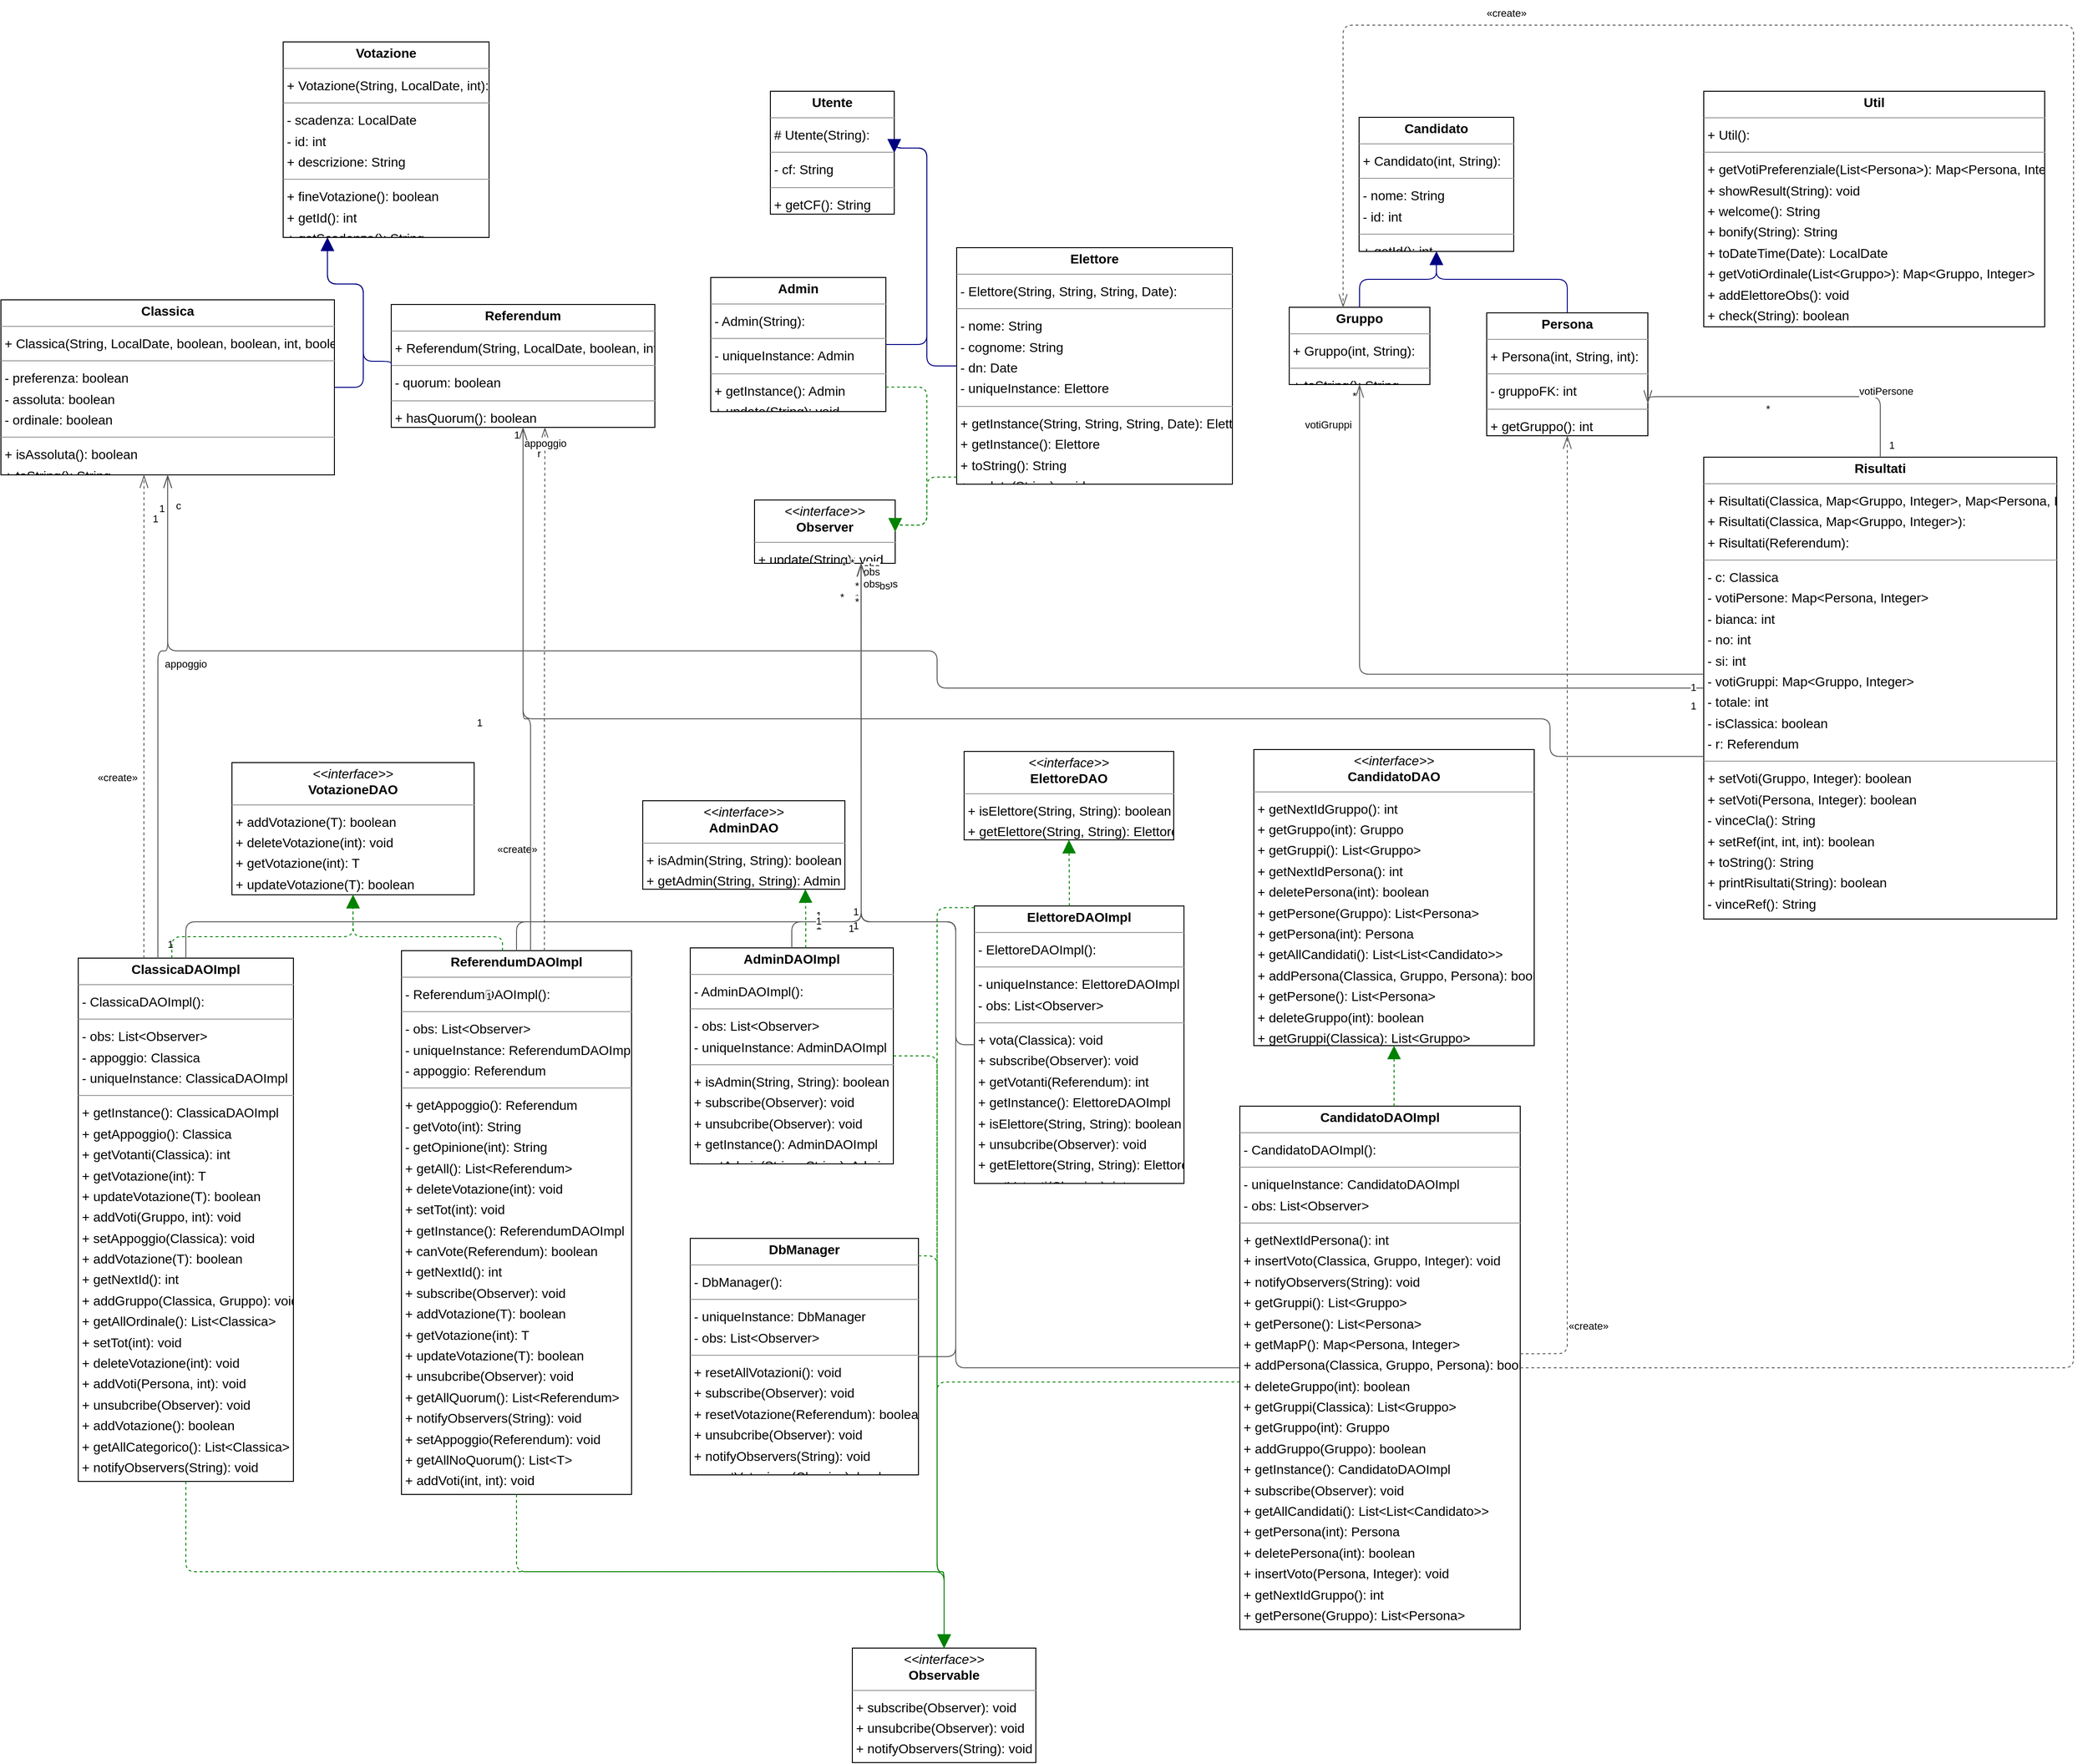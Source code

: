 <mxGraphModel dx="0" dy="0" grid="1" gridSize="10" guides="1" tooltips="1" connect="1" arrows="1" fold="1" page="0" pageScale="1" background="none" math="0" shadow="0">
  <root>
    <mxCell id="0" />
    <mxCell id="1" parent="0" />
    <mxCell id="node10" parent="1" vertex="1" value="&lt;p style=&quot;margin:0px;margin-top:4px;text-align:center;&quot;&gt;&lt;b&gt;Admin&lt;/b&gt;&lt;/p&gt;&lt;hr size=&quot;1&quot;/&gt;&lt;p style=&quot;margin:0 0 0 4px;line-height:1.6;&quot;&gt;- Admin(String): &lt;/p&gt;&lt;hr size=&quot;1&quot;/&gt;&lt;p style=&quot;margin:0 0 0 4px;line-height:1.6;&quot;&gt;- uniqueInstance: Admin&lt;/p&gt;&lt;hr size=&quot;1&quot;/&gt;&lt;p style=&quot;margin:0 0 0 4px;line-height:1.6;&quot;&gt;+ getInstance(): Admin&lt;br/&gt;+ update(String): void&lt;br/&gt;+ getInstance(String): Admin&lt;/p&gt;" style="verticalAlign=top;align=left;overflow=fill;fontSize=14;fontFamily=Helvetica;html=1;rounded=0;shadow=0;comic=0;labelBackgroundColor=none;strokeWidth=1;">
      <mxGeometry x="-410" y="441" width="188" height="144" as="geometry" />
    </mxCell>
    <mxCell id="node13" parent="1" vertex="1" value="&lt;p style=&quot;margin:0px;margin-top:4px;text-align:center;&quot;&gt;&lt;i&gt;&amp;lt;&amp;lt;interface&amp;gt;&amp;gt;&lt;/i&gt;&lt;br/&gt;&lt;b&gt;AdminDAO&lt;/b&gt;&lt;/p&gt;&lt;hr size=&quot;1&quot;/&gt;&lt;p style=&quot;margin:0 0 0 4px;line-height:1.6;&quot;&gt;+ isAdmin(String, String): boolean&lt;br/&gt;+ getAdmin(String, String): Admin&lt;/p&gt;" style="verticalAlign=top;align=left;overflow=fill;fontSize=14;fontFamily=Helvetica;html=1;rounded=0;shadow=0;comic=0;labelBackgroundColor=none;strokeWidth=1;">
      <mxGeometry x="-483" y="1003" width="217" height="95" as="geometry" />
    </mxCell>
    <mxCell id="node9" parent="1" vertex="1" value="&lt;p style=&quot;margin:0px;margin-top:4px;text-align:center;&quot;&gt;&lt;b&gt;AdminDAOImpl&lt;/b&gt;&lt;/p&gt;&lt;hr size=&quot;1&quot;/&gt;&lt;p style=&quot;margin:0 0 0 4px;line-height:1.6;&quot;&gt;- AdminDAOImpl(): &lt;/p&gt;&lt;hr size=&quot;1&quot;/&gt;&lt;p style=&quot;margin:0 0 0 4px;line-height:1.6;&quot;&gt;- obs: List&amp;lt;Observer&amp;gt;&lt;br/&gt;- uniqueInstance: AdminDAOImpl&lt;/p&gt;&lt;hr size=&quot;1&quot;/&gt;&lt;p style=&quot;margin:0 0 0 4px;line-height:1.6;&quot;&gt;+ isAdmin(String, String): boolean&lt;br/&gt;+ subscribe(Observer): void&lt;br/&gt;+ unsubcribe(Observer): void&lt;br/&gt;+ getInstance(): AdminDAOImpl&lt;br/&gt;+ getAdmin(String, String): Admin&lt;br/&gt;+ notifyObservers(String): void&lt;/p&gt;" style="verticalAlign=top;align=left;overflow=fill;fontSize=14;fontFamily=Helvetica;html=1;rounded=0;shadow=0;comic=0;labelBackgroundColor=none;strokeWidth=1;">
      <mxGeometry x="-432" y="1161" width="218" height="232" as="geometry" />
    </mxCell>
    <mxCell id="node11" parent="1" vertex="1" value="&lt;p style=&quot;margin:0px;margin-top:4px;text-align:center;&quot;&gt;&lt;b&gt;Candidato&lt;/b&gt;&lt;/p&gt;&lt;hr size=&quot;1&quot;/&gt;&lt;p style=&quot;margin:0 0 0 4px;line-height:1.6;&quot;&gt;+ Candidato(int, String): &lt;/p&gt;&lt;hr size=&quot;1&quot;/&gt;&lt;p style=&quot;margin:0 0 0 4px;line-height:1.6;&quot;&gt;- nome: String&lt;br/&gt;- id: int&lt;/p&gt;&lt;hr size=&quot;1&quot;/&gt;&lt;p style=&quot;margin:0 0 0 4px;line-height:1.6;&quot;&gt;+ getId(): int&lt;br/&gt;+ getNome(): String&lt;/p&gt;" style="verticalAlign=top;align=left;overflow=fill;fontSize=14;fontFamily=Helvetica;html=1;rounded=0;shadow=0;comic=0;labelBackgroundColor=none;strokeWidth=1;">
      <mxGeometry x="286" y="269" width="166" height="144" as="geometry" />
    </mxCell>
    <mxCell id="node12" parent="1" vertex="1" value="&lt;p style=&quot;margin:0px;margin-top:4px;text-align:center;&quot;&gt;&lt;i&gt;&amp;lt;&amp;lt;interface&amp;gt;&amp;gt;&lt;/i&gt;&lt;br/&gt;&lt;b&gt;CandidatoDAO&lt;/b&gt;&lt;/p&gt;&lt;hr size=&quot;1&quot;/&gt;&lt;p style=&quot;margin:0 0 0 4px;line-height:1.6;&quot;&gt;+ getNextIdGruppo(): int&lt;br/&gt;+ getGruppo(int): Gruppo&lt;br/&gt;+ getGruppi(): List&amp;lt;Gruppo&amp;gt;&lt;br/&gt;+ getNextIdPersona(): int&lt;br/&gt;+ deletePersona(int): boolean&lt;br/&gt;+ getPersone(Gruppo): List&amp;lt;Persona&amp;gt;&lt;br/&gt;+ getPersona(int): Persona&lt;br/&gt;+ getAllCandidati(): List&amp;lt;List&amp;lt;Candidato&amp;gt;&amp;gt;&lt;br/&gt;+ addPersona(Classica, Gruppo, Persona): boolean&lt;br/&gt;+ getPersone(): List&amp;lt;Persona&amp;gt;&lt;br/&gt;+ deleteGruppo(int): boolean&lt;br/&gt;+ getGruppi(Classica): List&amp;lt;Gruppo&amp;gt;&lt;br/&gt;+ addGruppo(Gruppo): boolean&lt;/p&gt;" style="verticalAlign=top;align=left;overflow=fill;fontSize=14;fontFamily=Helvetica;html=1;rounded=0;shadow=0;comic=0;labelBackgroundColor=none;strokeWidth=1;">
      <mxGeometry x="173" y="948" width="301" height="318" as="geometry" />
    </mxCell>
    <mxCell id="node20" parent="1" vertex="1" value="&lt;p style=&quot;margin:0px;margin-top:4px;text-align:center;&quot;&gt;&lt;b&gt;CandidatoDAOImpl&lt;/b&gt;&lt;/p&gt;&lt;hr size=&quot;1&quot;/&gt;&lt;p style=&quot;margin:0 0 0 4px;line-height:1.6;&quot;&gt;- CandidatoDAOImpl(): &lt;/p&gt;&lt;hr size=&quot;1&quot;/&gt;&lt;p style=&quot;margin:0 0 0 4px;line-height:1.6;&quot;&gt;- uniqueInstance: CandidatoDAOImpl&lt;br/&gt;- obs: List&amp;lt;Observer&amp;gt;&lt;/p&gt;&lt;hr size=&quot;1&quot;/&gt;&lt;p style=&quot;margin:0 0 0 4px;line-height:1.6;&quot;&gt;+ getNextIdPersona(): int&lt;br/&gt;+ insertVoto(Classica, Gruppo, Integer): void&lt;br/&gt;+ notifyObservers(String): void&lt;br/&gt;+ getGruppi(): List&amp;lt;Gruppo&amp;gt;&lt;br/&gt;+ getPersone(): List&amp;lt;Persona&amp;gt;&lt;br/&gt;+ getMapP(): Map&amp;lt;Persona, Integer&amp;gt;&lt;br/&gt;+ addPersona(Classica, Gruppo, Persona): boolean&lt;br/&gt;+ deleteGruppo(int): boolean&lt;br/&gt;+ getGruppi(Classica): List&amp;lt;Gruppo&amp;gt;&lt;br/&gt;+ getGruppo(int): Gruppo&lt;br/&gt;+ addGruppo(Gruppo): boolean&lt;br/&gt;+ getInstance(): CandidatoDAOImpl&lt;br/&gt;+ subscribe(Observer): void&lt;br/&gt;+ getAllCandidati(): List&amp;lt;List&amp;lt;Candidato&amp;gt;&amp;gt;&lt;br/&gt;+ getPersona(int): Persona&lt;br/&gt;+ deletePersona(int): boolean&lt;br/&gt;+ insertVoto(Persona, Integer): void&lt;br/&gt;+ getNextIdGruppo(): int&lt;br/&gt;+ getPersone(Gruppo): List&amp;lt;Persona&amp;gt;&lt;br/&gt;+ getMapG(): Map&amp;lt;Gruppo, Integer&amp;gt;&lt;br/&gt;+ unsubcribe(Observer): void&lt;/p&gt;" style="verticalAlign=top;align=left;overflow=fill;fontSize=14;fontFamily=Helvetica;html=1;rounded=0;shadow=0;comic=0;labelBackgroundColor=none;strokeWidth=1;">
      <mxGeometry x="158" y="1331" width="301" height="562" as="geometry" />
    </mxCell>
    <mxCell id="node18" parent="1" vertex="1" value="&lt;p style=&quot;margin:0px;margin-top:4px;text-align:center;&quot;&gt;&lt;b&gt;Classica&lt;/b&gt;&lt;/p&gt;&lt;hr size=&quot;1&quot;/&gt;&lt;p style=&quot;margin:0 0 0 4px;line-height:1.6;&quot;&gt;+ Classica(String, LocalDate, boolean, boolean, int, boolean): &lt;/p&gt;&lt;hr size=&quot;1&quot;/&gt;&lt;p style=&quot;margin:0 0 0 4px;line-height:1.6;&quot;&gt;- preferenza: boolean&lt;br/&gt;- assoluta: boolean&lt;br/&gt;- ordinale: boolean&lt;/p&gt;&lt;hr size=&quot;1&quot;/&gt;&lt;p style=&quot;margin:0 0 0 4px;line-height:1.6;&quot;&gt;+ isAssoluta(): boolean&lt;br/&gt;+ toString(): String&lt;br/&gt;+ whichType(): int&lt;/p&gt;" style="verticalAlign=top;align=left;overflow=fill;fontSize=14;fontFamily=Helvetica;html=1;rounded=0;shadow=0;comic=0;labelBackgroundColor=none;strokeWidth=1;">
      <mxGeometry x="-1172" y="465" width="358" height="188" as="geometry" />
    </mxCell>
    <mxCell id="node2" parent="1" vertex="1" value="&lt;p style=&quot;margin:0px;margin-top:4px;text-align:center;&quot;&gt;&lt;b&gt;ClassicaDAOImpl&lt;/b&gt;&lt;/p&gt;&lt;hr size=&quot;1&quot;/&gt;&lt;p style=&quot;margin:0 0 0 4px;line-height:1.6;&quot;&gt;- ClassicaDAOImpl(): &lt;/p&gt;&lt;hr size=&quot;1&quot;/&gt;&lt;p style=&quot;margin:0 0 0 4px;line-height:1.6;&quot;&gt;- obs: List&amp;lt;Observer&amp;gt;&lt;br/&gt;- appoggio: Classica&lt;br/&gt;- uniqueInstance: ClassicaDAOImpl&lt;/p&gt;&lt;hr size=&quot;1&quot;/&gt;&lt;p style=&quot;margin:0 0 0 4px;line-height:1.6;&quot;&gt;+ getInstance(): ClassicaDAOImpl&lt;br/&gt;+ getAppoggio(): Classica&lt;br/&gt;+ getVotanti(Classica): int&lt;br/&gt;+ getVotazione(int): T&lt;br/&gt;+ updateVotazione(T): boolean&lt;br/&gt;+ addVoti(Gruppo, int): void&lt;br/&gt;+ setAppoggio(Classica): void&lt;br/&gt;+ addVotazione(T): boolean&lt;br/&gt;+ getNextId(): int&lt;br/&gt;+ addGruppo(Classica, Gruppo): void&lt;br/&gt;+ getAllOrdinale(): List&amp;lt;Classica&amp;gt;&lt;br/&gt;+ setTot(int): void&lt;br/&gt;+ deleteVotazione(int): void&lt;br/&gt;+ addVoti(Persona, int): void&lt;br/&gt;+ unsubcribe(Observer): void&lt;br/&gt;+ addVotazione(): boolean&lt;br/&gt;+ getAllCategorico(): List&amp;lt;Classica&amp;gt;&lt;br/&gt;+ notifyObservers(String): void&lt;br/&gt;+ canVote(Classica): boolean&lt;br/&gt;+ subscribe(Observer): void&lt;/p&gt;" style="verticalAlign=top;align=left;overflow=fill;fontSize=14;fontFamily=Helvetica;html=1;rounded=0;shadow=0;comic=0;labelBackgroundColor=none;strokeWidth=1;">
      <mxGeometry x="-1089" y="1172" width="231" height="562" as="geometry" />
    </mxCell>
    <mxCell id="node21" parent="1" vertex="1" value="&lt;p style=&quot;margin:0px;margin-top:4px;text-align:center;&quot;&gt;&lt;b&gt;DbManager&lt;/b&gt;&lt;/p&gt;&lt;hr size=&quot;1&quot;/&gt;&lt;p style=&quot;margin:0 0 0 4px;line-height:1.6;&quot;&gt;- DbManager(): &lt;/p&gt;&lt;hr size=&quot;1&quot;/&gt;&lt;p style=&quot;margin:0 0 0 4px;line-height:1.6;&quot;&gt;- uniqueInstance: DbManager&lt;br/&gt;- obs: List&amp;lt;Observer&amp;gt;&lt;/p&gt;&lt;hr size=&quot;1&quot;/&gt;&lt;p style=&quot;margin:0 0 0 4px;line-height:1.6;&quot;&gt;+ resetAllVotazioni(): void&lt;br/&gt;+ subscribe(Observer): void&lt;br/&gt;+ resetVotazione(Referendum): boolean&lt;br/&gt;+ unsubcribe(Observer): void&lt;br/&gt;+ notifyObservers(String): void&lt;br/&gt;+ resetVotazione(Classica): boolean&lt;br/&gt;+ getInstance(): DbManager&lt;/p&gt;" style="verticalAlign=top;align=left;overflow=fill;fontSize=14;fontFamily=Helvetica;html=1;rounded=0;shadow=0;comic=0;labelBackgroundColor=none;strokeWidth=1;">
      <mxGeometry x="-432" y="1473" width="245" height="254" as="geometry" />
    </mxCell>
    <mxCell id="node14" parent="1" vertex="1" value="&lt;p style=&quot;margin:0px;margin-top:4px;text-align:center;&quot;&gt;&lt;b&gt;Elettore&lt;/b&gt;&lt;/p&gt;&lt;hr size=&quot;1&quot;/&gt;&lt;p style=&quot;margin:0 0 0 4px;line-height:1.6;&quot;&gt;- Elettore(String, String, String, Date): &lt;/p&gt;&lt;hr size=&quot;1&quot;/&gt;&lt;p style=&quot;margin:0 0 0 4px;line-height:1.6;&quot;&gt;- nome: String&lt;br/&gt;- cognome: String&lt;br/&gt;- dn: Date&lt;br/&gt;- uniqueInstance: Elettore&lt;/p&gt;&lt;hr size=&quot;1&quot;/&gt;&lt;p style=&quot;margin:0 0 0 4px;line-height:1.6;&quot;&gt;+ getInstance(String, String, String, Date): Elettore&lt;br/&gt;+ getInstance(): Elettore&lt;br/&gt;+ toString(): String&lt;br/&gt;+ update(String): void&lt;br/&gt;+ puoVotare(): boolean&lt;/p&gt;" style="verticalAlign=top;align=left;overflow=fill;fontSize=14;fontFamily=Helvetica;html=1;rounded=0;shadow=0;comic=0;labelBackgroundColor=none;strokeWidth=1;">
      <mxGeometry x="-146" y="409" width="296" height="254" as="geometry" />
    </mxCell>
    <mxCell id="node0" parent="1" vertex="1" value="&lt;p style=&quot;margin:0px;margin-top:4px;text-align:center;&quot;&gt;&lt;i&gt;&amp;lt;&amp;lt;interface&amp;gt;&amp;gt;&lt;/i&gt;&lt;br/&gt;&lt;b&gt;ElettoreDAO&lt;/b&gt;&lt;/p&gt;&lt;hr size=&quot;1&quot;/&gt;&lt;p style=&quot;margin:0 0 0 4px;line-height:1.6;&quot;&gt;+ isElettore(String, String): boolean&lt;br/&gt;+ getElettore(String, String): Elettore&lt;/p&gt;" style="verticalAlign=top;align=left;overflow=fill;fontSize=14;fontFamily=Helvetica;html=1;rounded=0;shadow=0;comic=0;labelBackgroundColor=none;strokeWidth=1;">
      <mxGeometry x="-138" y="950" width="225" height="95" as="geometry" />
    </mxCell>
    <mxCell id="node7" parent="1" vertex="1" value="&lt;p style=&quot;margin:0px;margin-top:4px;text-align:center;&quot;&gt;&lt;b&gt;ElettoreDAOImpl&lt;/b&gt;&lt;/p&gt;&lt;hr size=&quot;1&quot;/&gt;&lt;p style=&quot;margin:0 0 0 4px;line-height:1.6;&quot;&gt;- ElettoreDAOImpl(): &lt;/p&gt;&lt;hr size=&quot;1&quot;/&gt;&lt;p style=&quot;margin:0 0 0 4px;line-height:1.6;&quot;&gt;- uniqueInstance: ElettoreDAOImpl&lt;br/&gt;- obs: List&amp;lt;Observer&amp;gt;&lt;/p&gt;&lt;hr size=&quot;1&quot;/&gt;&lt;p style=&quot;margin:0 0 0 4px;line-height:1.6;&quot;&gt;+ vota(Classica): void&lt;br/&gt;+ subscribe(Observer): void&lt;br/&gt;+ getVotanti(Referendum): int&lt;br/&gt;+ getInstance(): ElettoreDAOImpl&lt;br/&gt;+ isElettore(String, String): boolean&lt;br/&gt;+ unsubcribe(Observer): void&lt;br/&gt;+ getElettore(String, String): Elettore&lt;br/&gt;+ getVotanti(Classica): int&lt;br/&gt;+ notifyObservers(String): void&lt;/p&gt;" style="verticalAlign=top;align=left;overflow=fill;fontSize=14;fontFamily=Helvetica;html=1;rounded=0;shadow=0;comic=0;labelBackgroundColor=none;strokeWidth=1;">
      <mxGeometry x="-127" y="1116" width="225" height="298" as="geometry" />
    </mxCell>
    <mxCell id="node4" parent="1" vertex="1" value="&lt;p style=&quot;margin:0px;margin-top:4px;text-align:center;&quot;&gt;&lt;b&gt;Gruppo&lt;/b&gt;&lt;/p&gt;&lt;hr size=&quot;1&quot;/&gt;&lt;p style=&quot;margin:0 0 0 4px;line-height:1.6;&quot;&gt;+ Gruppo(int, String): &lt;/p&gt;&lt;hr size=&quot;1&quot;/&gt;&lt;p style=&quot;margin:0 0 0 4px;line-height:1.6;&quot;&gt;+ toString(): String&lt;/p&gt;" style="verticalAlign=top;align=left;overflow=fill;fontSize=14;fontFamily=Helvetica;html=1;rounded=0;shadow=0;comic=0;labelBackgroundColor=none;strokeWidth=1;">
      <mxGeometry x="211" y="473" width="151" height="83" as="geometry" />
    </mxCell>
    <mxCell id="node17" parent="1" vertex="1" value="&lt;p style=&quot;margin:0px;margin-top:4px;text-align:center;&quot;&gt;&lt;i&gt;&amp;lt;&amp;lt;interface&amp;gt;&amp;gt;&lt;/i&gt;&lt;br/&gt;&lt;b&gt;Observable&lt;/b&gt;&lt;/p&gt;&lt;hr size=&quot;1&quot;/&gt;&lt;p style=&quot;margin:0 0 0 4px;line-height:1.6;&quot;&gt;+ subscribe(Observer): void&lt;br/&gt;+ unsubcribe(Observer): void&lt;br/&gt;+ notifyObservers(String): void&lt;/p&gt;" style="verticalAlign=top;align=left;overflow=fill;fontSize=14;fontFamily=Helvetica;html=1;rounded=0;shadow=0;comic=0;labelBackgroundColor=none;strokeWidth=1;">
      <mxGeometry x="-258" y="1913" width="197" height="123" as="geometry" />
    </mxCell>
    <mxCell id="node5" parent="1" vertex="1" value="&lt;p style=&quot;margin:0px;margin-top:4px;text-align:center;&quot;&gt;&lt;i&gt;&amp;lt;&amp;lt;interface&amp;gt;&amp;gt;&lt;/i&gt;&lt;br/&gt;&lt;b&gt;Observer&lt;/b&gt;&lt;/p&gt;&lt;hr size=&quot;1&quot;/&gt;&lt;p style=&quot;margin:0 0 0 4px;line-height:1.6;&quot;&gt;+ update(String): void&lt;/p&gt;" style="verticalAlign=top;align=left;overflow=fill;fontSize=14;fontFamily=Helvetica;html=1;rounded=0;shadow=0;comic=0;labelBackgroundColor=none;strokeWidth=1;">
      <mxGeometry x="-363" y="680" width="151" height="68" as="geometry" />
    </mxCell>
    <mxCell id="node15" parent="1" vertex="1" value="&lt;p style=&quot;margin:0px;margin-top:4px;text-align:center;&quot;&gt;&lt;b&gt;Persona&lt;/b&gt;&lt;/p&gt;&lt;hr size=&quot;1&quot;/&gt;&lt;p style=&quot;margin:0 0 0 4px;line-height:1.6;&quot;&gt;+ Persona(int, String, int): &lt;/p&gt;&lt;hr size=&quot;1&quot;/&gt;&lt;p style=&quot;margin:0 0 0 4px;line-height:1.6;&quot;&gt;- gruppoFK: int&lt;/p&gt;&lt;hr size=&quot;1&quot;/&gt;&lt;p style=&quot;margin:0 0 0 4px;line-height:1.6;&quot;&gt;+ getGruppo(): int&lt;br/&gt;+ toString(): String&lt;/p&gt;" style="verticalAlign=top;align=left;overflow=fill;fontSize=14;fontFamily=Helvetica;html=1;rounded=0;shadow=0;comic=0;labelBackgroundColor=none;strokeWidth=1;">
      <mxGeometry x="423" y="479" width="173" height="132" as="geometry" />
    </mxCell>
    <mxCell id="node19" parent="1" vertex="1" value="&lt;p style=&quot;margin:0px;margin-top:4px;text-align:center;&quot;&gt;&lt;b&gt;Referendum&lt;/b&gt;&lt;/p&gt;&lt;hr size=&quot;1&quot;/&gt;&lt;p style=&quot;margin:0 0 0 4px;line-height:1.6;&quot;&gt;+ Referendum(String, LocalDate, boolean, int): &lt;/p&gt;&lt;hr size=&quot;1&quot;/&gt;&lt;p style=&quot;margin:0 0 0 4px;line-height:1.6;&quot;&gt;- quorum: boolean&lt;/p&gt;&lt;hr size=&quot;1&quot;/&gt;&lt;p style=&quot;margin:0 0 0 4px;line-height:1.6;&quot;&gt;+ hasQuorum(): boolean&lt;br/&gt;+ toString(): String&lt;/p&gt;" style="verticalAlign=top;align=left;overflow=fill;fontSize=14;fontFamily=Helvetica;html=1;rounded=0;shadow=0;comic=0;labelBackgroundColor=none;strokeWidth=1;">
      <mxGeometry x="-753" y="470" width="283" height="132" as="geometry" />
    </mxCell>
    <mxCell id="node8" parent="1" vertex="1" value="&lt;p style=&quot;margin:0px;margin-top:4px;text-align:center;&quot;&gt;&lt;b&gt;ReferendumDAOImpl&lt;/b&gt;&lt;/p&gt;&lt;hr size=&quot;1&quot;/&gt;&lt;p style=&quot;margin:0 0 0 4px;line-height:1.6;&quot;&gt;- ReferendumDAOImpl(): &lt;/p&gt;&lt;hr size=&quot;1&quot;/&gt;&lt;p style=&quot;margin:0 0 0 4px;line-height:1.6;&quot;&gt;- obs: List&amp;lt;Observer&amp;gt;&lt;br/&gt;- uniqueInstance: ReferendumDAOImpl&lt;br/&gt;- appoggio: Referendum&lt;/p&gt;&lt;hr size=&quot;1&quot;/&gt;&lt;p style=&quot;margin:0 0 0 4px;line-height:1.6;&quot;&gt;+ getAppoggio(): Referendum&lt;br/&gt;- getVoto(int): String&lt;br/&gt;- getOpinione(int): String&lt;br/&gt;+ getAll(): List&amp;lt;Referendum&amp;gt;&lt;br/&gt;+ deleteVotazione(int): void&lt;br/&gt;+ setTot(int): void&lt;br/&gt;+ getInstance(): ReferendumDAOImpl&lt;br/&gt;+ canVote(Referendum): boolean&lt;br/&gt;+ getNextId(): int&lt;br/&gt;+ subscribe(Observer): void&lt;br/&gt;+ addVotazione(T): boolean&lt;br/&gt;+ getVotazione(int): T&lt;br/&gt;+ updateVotazione(T): boolean&lt;br/&gt;+ unsubcribe(Observer): void&lt;br/&gt;+ getAllQuorum(): List&amp;lt;Referendum&amp;gt;&lt;br/&gt;+ notifyObservers(String): void&lt;br/&gt;+ setAppoggio(Referendum): void&lt;br/&gt;+ getAllNoQuorum(): List&amp;lt;T&amp;gt;&lt;br/&gt;+ addVoti(int, int): void&lt;br/&gt;+ vota(int): void&lt;br/&gt;+ getVotanti(Referendum): int&lt;/p&gt;" style="verticalAlign=top;align=left;overflow=fill;fontSize=14;fontFamily=Helvetica;html=1;rounded=0;shadow=0;comic=0;labelBackgroundColor=none;strokeWidth=1;">
      <mxGeometry x="-742" y="1164" width="247" height="584" as="geometry" />
    </mxCell>
    <mxCell id="node22" parent="1" vertex="1" value="&lt;p style=&quot;margin:0px;margin-top:4px;text-align:center;&quot;&gt;&lt;b&gt;Risultati&lt;/b&gt;&lt;/p&gt;&lt;hr size=&quot;1&quot;/&gt;&lt;p style=&quot;margin:0 0 0 4px;line-height:1.6;&quot;&gt;+ Risultati(Classica, Map&amp;lt;Gruppo, Integer&amp;gt;, Map&amp;lt;Persona, Integer&amp;gt;): &lt;br/&gt;+ Risultati(Classica, Map&amp;lt;Gruppo, Integer&amp;gt;): &lt;br/&gt;+ Risultati(Referendum): &lt;/p&gt;&lt;hr size=&quot;1&quot;/&gt;&lt;p style=&quot;margin:0 0 0 4px;line-height:1.6;&quot;&gt;- c: Classica&lt;br/&gt;- votiPersone: Map&amp;lt;Persona, Integer&amp;gt;&lt;br/&gt;- bianca: int&lt;br/&gt;- no: int&lt;br/&gt;- si: int&lt;br/&gt;- votiGruppi: Map&amp;lt;Gruppo, Integer&amp;gt;&lt;br/&gt;- totale: int&lt;br/&gt;- isClassica: boolean&lt;br/&gt;- r: Referendum&lt;/p&gt;&lt;hr size=&quot;1&quot;/&gt;&lt;p style=&quot;margin:0 0 0 4px;line-height:1.6;&quot;&gt;+ setVoti(Gruppo, Integer): boolean&lt;br/&gt;+ setVoti(Persona, Integer): boolean&lt;br/&gt;- vinceCla(): String&lt;br/&gt;+ setRef(int, int, int): boolean&lt;br/&gt;+ toString(): String&lt;br/&gt;+ printRisultati(String): boolean&lt;br/&gt;- vinceRef(): String&lt;br/&gt;- hasWin(int): boolean&lt;br/&gt;- gpString(): String&lt;/p&gt;" style="verticalAlign=top;align=left;overflow=fill;fontSize=14;fontFamily=Helvetica;html=1;rounded=0;shadow=0;comic=0;labelBackgroundColor=none;strokeWidth=1;">
      <mxGeometry x="656" y="634" width="379" height="496" as="geometry" />
    </mxCell>
    <mxCell id="node16" parent="1" vertex="1" value="&lt;p style=&quot;margin:0px;margin-top:4px;text-align:center;&quot;&gt;&lt;b&gt;Utente&lt;/b&gt;&lt;/p&gt;&lt;hr size=&quot;1&quot;/&gt;&lt;p style=&quot;margin:0 0 0 4px;line-height:1.6;&quot;&gt;# Utente(String): &lt;/p&gt;&lt;hr size=&quot;1&quot;/&gt;&lt;p style=&quot;margin:0 0 0 4px;line-height:1.6;&quot;&gt;- cf: String&lt;/p&gt;&lt;hr size=&quot;1&quot;/&gt;&lt;p style=&quot;margin:0 0 0 4px;line-height:1.6;&quot;&gt;+ getCF(): String&lt;br/&gt;+ toString(): String&lt;/p&gt;" style="verticalAlign=top;align=left;overflow=fill;fontSize=14;fontFamily=Helvetica;html=1;rounded=0;shadow=0;comic=0;labelBackgroundColor=none;strokeWidth=1;">
      <mxGeometry x="-346" y="241" width="133" height="132" as="geometry" />
    </mxCell>
    <mxCell id="node6" parent="1" vertex="1" value="&lt;p style=&quot;margin:0px;margin-top:4px;text-align:center;&quot;&gt;&lt;b&gt;Util&lt;/b&gt;&lt;/p&gt;&lt;hr size=&quot;1&quot;/&gt;&lt;p style=&quot;margin:0 0 0 4px;line-height:1.6;&quot;&gt;+ Util(): &lt;/p&gt;&lt;hr size=&quot;1&quot;/&gt;&lt;p style=&quot;margin:0 0 0 4px;line-height:1.6;&quot;&gt;+ getVotiPreferenziale(List&amp;lt;Persona&amp;gt;): Map&amp;lt;Persona, Integer&amp;gt;&lt;br/&gt;+ showResult(String): void&lt;br/&gt;+ welcome(): String&lt;br/&gt;+ bonify(String): String&lt;br/&gt;+ toDateTime(Date): LocalDate&lt;br/&gt;+ getVotiOrdinale(List&amp;lt;Gruppo&amp;gt;): Map&amp;lt;Gruppo, Integer&amp;gt;&lt;br/&gt;+ addElettoreObs(): void&lt;br/&gt;+ check(String): boolean&lt;br/&gt;+ addAdminObs(): void&lt;/p&gt;" style="verticalAlign=top;align=left;overflow=fill;fontSize=14;fontFamily=Helvetica;html=1;rounded=0;shadow=0;comic=0;labelBackgroundColor=none;strokeWidth=1;">
      <mxGeometry x="656" y="241" width="366" height="253" as="geometry" />
    </mxCell>
    <mxCell id="node1" parent="1" vertex="1" value="&lt;p style=&quot;margin:0px;margin-top:4px;text-align:center;&quot;&gt;&lt;b&gt;Votazione&lt;/b&gt;&lt;/p&gt;&lt;hr size=&quot;1&quot;/&gt;&lt;p style=&quot;margin:0 0 0 4px;line-height:1.6;&quot;&gt;+ Votazione(String, LocalDate, int): &lt;/p&gt;&lt;hr size=&quot;1&quot;/&gt;&lt;p style=&quot;margin:0 0 0 4px;line-height:1.6;&quot;&gt;- scadenza: LocalDate&lt;br/&gt;- id: int&lt;br/&gt;+ descrizione: String&lt;/p&gt;&lt;hr size=&quot;1&quot;/&gt;&lt;p style=&quot;margin:0 0 0 4px;line-height:1.6;&quot;&gt;+ fineVotazione(): boolean&lt;br/&gt;+ getId(): int&lt;br/&gt;+ getScadenza(): String&lt;br/&gt;+ getScadenzaLD(): LocalDate&lt;/p&gt;" style="verticalAlign=top;align=left;overflow=fill;fontSize=14;fontFamily=Helvetica;html=1;rounded=0;shadow=0;comic=0;labelBackgroundColor=none;strokeWidth=1;">
      <mxGeometry x="-869" y="188" width="221" height="210" as="geometry" />
    </mxCell>
    <mxCell id="node3" parent="1" vertex="1" value="&lt;p style=&quot;margin:0px;margin-top:4px;text-align:center;&quot;&gt;&lt;i&gt;&amp;lt;&amp;lt;interface&amp;gt;&amp;gt;&lt;/i&gt;&lt;br/&gt;&lt;b&gt;VotazioneDAO&lt;/b&gt;&lt;/p&gt;&lt;hr size=&quot;1&quot;/&gt;&lt;p style=&quot;margin:0 0 0 4px;line-height:1.6;&quot;&gt;+ addVotazione(T): boolean&lt;br/&gt;+ deleteVotazione(int): void&lt;br/&gt;+ getVotazione(int): T&lt;br/&gt;+ updateVotazione(T): boolean&lt;br/&gt;+ getAllVotazioni(): List&amp;lt;List&amp;lt;Votazione&amp;gt;&amp;gt;&lt;/p&gt;" style="verticalAlign=top;align=left;overflow=fill;fontSize=14;fontFamily=Helvetica;html=1;rounded=0;shadow=0;comic=0;labelBackgroundColor=none;strokeWidth=1;">
      <mxGeometry x="-924" y="962" width="260" height="142" as="geometry" />
    </mxCell>
    <mxCell id="edge11" edge="1" value="" parent="1" source="node10" target="node5" style="html=1;rounded=1;edgeStyle=orthogonalEdgeStyle;dashed=1;startArrow=none;endArrow=block;endSize=12;strokeColor=#008200;exitX=1.000;exitY=0.818;exitDx=0;exitDy=0;entryX=1.000;entryY=0.500;entryDx=0;entryDy=0;">
      <mxGeometry width="50" height="50" relative="1" as="geometry">
        <Array as="points">
          <mxPoint x="-178" y="559" />
          <mxPoint x="-178" y="707" />
        </Array>
      </mxGeometry>
    </mxCell>
    <mxCell id="edge0" edge="1" value="" parent="1" source="node10" target="node16" style="html=1;rounded=1;edgeStyle=orthogonalEdgeStyle;dashed=0;startArrow=none;endArrow=block;endSize=12;strokeColor=#000082;exitX=1.000;exitY=0.500;exitDx=0;exitDy=0;entryX=1.000;entryY=0.500;entryDx=0;entryDy=0;">
      <mxGeometry width="50" height="50" relative="1" as="geometry">
        <Array as="points">
          <mxPoint x="-178" y="513" />
          <mxPoint x="-178" y="302" />
        </Array>
      </mxGeometry>
    </mxCell>
    <mxCell id="edge14" edge="1" value="" parent="1" source="node9" target="node13" style="html=1;rounded=1;edgeStyle=orthogonalEdgeStyle;dashed=1;startArrow=none;endArrow=block;endSize=12;strokeColor=#008200;exitX=0.569;exitY=0.000;exitDx=0;exitDy=0;entryX=0.805;entryY=1.001;entryDx=0;entryDy=0;">
      <mxGeometry width="50" height="50" relative="1" as="geometry">
        <Array as="points" />
      </mxGeometry>
    </mxCell>
    <mxCell id="edge12" edge="1" value="" parent="1" source="node9" target="node17" style="html=1;rounded=1;edgeStyle=orthogonalEdgeStyle;dashed=1;startArrow=none;endArrow=block;endSize=12;strokeColor=#008200;exitX=1.000;exitY=0.500;exitDx=0;exitDy=0;entryX=0.500;entryY=0.000;entryDx=0;entryDy=0;">
      <mxGeometry width="50" height="50" relative="1" as="geometry">
        <Array as="points">
          <mxPoint x="-167" y="1277" />
          <mxPoint x="-167" y="1831" />
          <mxPoint x="-160" y="1831" />
        </Array>
      </mxGeometry>
    </mxCell>
    <mxCell id="edge29" edge="1" value="" parent="1" source="node9" target="node5" style="html=1;rounded=1;edgeStyle=orthogonalEdgeStyle;dashed=0;startArrow=diamondThinstartSize=12;endArrow=openThin;endSize=12;strokeColor=#595959;exitX=0.500;exitY=0.000;exitDx=0;exitDy=0;entryX=0.758;entryY=1.000;entryDx=0;entryDy=0;">
      <mxGeometry width="50" height="50" relative="1" as="geometry">
        <Array as="points">
          <mxPoint x="-323" y="1133" />
          <mxPoint x="-248" y="1133" />
        </Array>
      </mxGeometry>
    </mxCell>
    <mxCell id="label174" parent="edge29" vertex="1" connectable="0" value="1" style="edgeLabel;resizable=0;html=1;align=left;verticalAlign=top;strokeColor=default;">
      <mxGeometry x="-299" y="1124" as="geometry" />
    </mxCell>
    <mxCell id="label178" parent="edge29" vertex="1" connectable="0" value="*" style="edgeLabel;resizable=0;html=1;align=left;verticalAlign=top;strokeColor=default;">
      <mxGeometry x="-273" y="771" as="geometry" />
    </mxCell>
    <mxCell id="label179" parent="edge29" vertex="1" connectable="0" value="obs" style="edgeLabel;resizable=0;html=1;align=left;verticalAlign=top;strokeColor=default;">
      <mxGeometry x="-229" y="757" as="geometry" />
    </mxCell>
    <mxCell id="edge17" edge="1" value="" parent="1" source="node20" target="node12" style="html=1;rounded=1;edgeStyle=orthogonalEdgeStyle;dashed=1;startArrow=none;endArrow=block;endSize=12;strokeColor=#008200;exitX=0.550;exitY=0.000;exitDx=0;exitDy=0;entryX=0.500;entryY=1.000;entryDx=0;entryDy=0;">
      <mxGeometry width="50" height="50" relative="1" as="geometry">
        <Array as="points" />
      </mxGeometry>
    </mxCell>
    <mxCell id="edge23" edge="1" value="" parent="1" source="node20" target="node4" style="html=1;rounded=1;edgeStyle=orthogonalEdgeStyle;dashed=1;startArrow=none;endArrow=openThin;endSize=12;strokeColor=#595959;exitX=1.000;exitY=0.500;exitDx=0;exitDy=0;entryX=0.383;entryY=0.000;entryDx=0;entryDy=0;">
      <mxGeometry width="50" height="50" relative="1" as="geometry">
        <Array as="points">
          <mxPoint x="1053" y="1612" />
          <mxPoint x="1053" y="170" />
          <mxPoint x="269" y="170" />
        </Array>
      </mxGeometry>
    </mxCell>
    <mxCell id="label140" parent="edge23" vertex="1" connectable="0" value="«create»" style="edgeLabel;resizable=0;html=1;align=left;verticalAlign=top;strokeColor=default;">
      <mxGeometry x="421" y="144" as="geometry" />
    </mxCell>
    <mxCell id="edge7" edge="1" value="" parent="1" source="node20" target="node17" style="html=1;rounded=1;edgeStyle=orthogonalEdgeStyle;dashed=1;startArrow=none;endArrow=block;endSize=12;strokeColor=#008200;exitX=0.000;exitY=0.527;exitDx=0;exitDy=0;entryX=0.500;entryY=0.000;entryDx=0;entryDy=0;">
      <mxGeometry width="50" height="50" relative="1" as="geometry">
        <Array as="points">
          <mxPoint x="-167" y="1627" />
          <mxPoint x="-167" y="1831" />
          <mxPoint x="-160" y="1831" />
        </Array>
      </mxGeometry>
    </mxCell>
    <mxCell id="edge20" edge="1" value="" parent="1" source="node20" target="node5" style="html=1;rounded=1;edgeStyle=orthogonalEdgeStyle;dashed=0;startArrow=diamondThinstartSize=12;endArrow=openThin;endSize=12;strokeColor=#595959;exitX=0.000;exitY=0.500;exitDx=0;exitDy=0;entryX=0.758;entryY=1.000;entryDx=0;entryDy=0;">
      <mxGeometry width="50" height="50" relative="1" as="geometry">
        <Array as="points">
          <mxPoint x="-147" y="1612" />
          <mxPoint x="-147" y="1133" />
          <mxPoint x="-248" y="1133" />
        </Array>
      </mxGeometry>
    </mxCell>
    <mxCell id="label120" parent="edge20" vertex="1" connectable="0" value="1" style="edgeLabel;resizable=0;html=1;align=left;verticalAlign=top;strokeColor=default;">
      <mxGeometry x="-259" y="1124" as="geometry" />
    </mxCell>
    <mxCell id="label124" parent="edge20" vertex="1" connectable="0" value="*" style="edgeLabel;resizable=0;html=1;align=left;verticalAlign=top;strokeColor=default;">
      <mxGeometry x="-257" y="759" as="geometry" />
    </mxCell>
    <mxCell id="label125" parent="edge20" vertex="1" connectable="0" value="obs" style="edgeLabel;resizable=0;html=1;align=left;verticalAlign=top;strokeColor=default;">
      <mxGeometry x="-248" y="739" as="geometry" />
    </mxCell>
    <mxCell id="edge21" edge="1" value="" parent="1" source="node20" target="node15" style="html=1;rounded=1;edgeStyle=orthogonalEdgeStyle;dashed=1;startArrow=none;endArrow=openThin;endSize=12;strokeColor=#595959;exitX=1.000;exitY=0.473;exitDx=0;exitDy=0;entryX=0.500;entryY=1.000;entryDx=0;entryDy=0;">
      <mxGeometry width="50" height="50" relative="1" as="geometry">
        <Array as="points">
          <mxPoint x="509" y="1597" />
        </Array>
      </mxGeometry>
    </mxCell>
    <mxCell id="label128" parent="edge21" vertex="1" connectable="0" value="«create»" style="edgeLabel;resizable=0;html=1;align=left;verticalAlign=top;strokeColor=default;">
      <mxGeometry x="509" y="1554" as="geometry" />
    </mxCell>
    <mxCell id="edge2" edge="1" value="" parent="1" source="node18" target="node1" style="html=1;rounded=1;edgeStyle=orthogonalEdgeStyle;dashed=0;startArrow=none;endArrow=block;endSize=12;strokeColor=#000082;exitX=1.000;exitY=0.500;exitDx=0;exitDy=0;entryX=0.215;entryY=1.000;entryDx=0;entryDy=0;">
      <mxGeometry width="50" height="50" relative="1" as="geometry">
        <Array as="points">
          <mxPoint x="-783" y="559" />
          <mxPoint x="-783" y="448" />
          <mxPoint x="-821" y="448" />
        </Array>
      </mxGeometry>
    </mxCell>
    <mxCell id="edge25" edge="1" value="" parent="1" source="node2" target="node18" style="html=1;rounded=1;edgeStyle=orthogonalEdgeStyle;dashed=0;startArrow=diamondThinstartSize=12;endArrow=openThin;endSize=12;strokeColor=#595959;exitX=0.370;exitY=0.000;exitDx=0;exitDy=0;entryX=0.500;entryY=1.000;entryDx=0;entryDy=0;">
      <mxGeometry width="50" height="50" relative="1" as="geometry">
        <Array as="points">
          <mxPoint x="-1003" y="842" />
          <mxPoint x="-993" y="842" />
        </Array>
      </mxGeometry>
    </mxCell>
    <mxCell id="label150" parent="edge25" vertex="1" connectable="0" value="1" style="edgeLabel;resizable=0;html=1;align=left;verticalAlign=top;strokeColor=default;">
      <mxGeometry x="-1011" y="687" as="geometry" />
    </mxCell>
    <mxCell id="label154" parent="edge25" vertex="1" connectable="0" value="1" style="edgeLabel;resizable=0;html=1;align=left;verticalAlign=top;strokeColor=default;">
      <mxGeometry x="-995" y="1144" as="geometry" />
    </mxCell>
    <mxCell id="label155" parent="edge25" vertex="1" connectable="0" value="appoggio" style="edgeLabel;resizable=0;html=1;align=left;verticalAlign=top;strokeColor=default;">
      <mxGeometry x="-998" y="843" as="geometry" />
    </mxCell>
    <mxCell id="edge28" edge="1" value="" parent="1" source="node2" target="node18" style="html=1;rounded=1;edgeStyle=orthogonalEdgeStyle;dashed=1;startArrow=none;endArrow=openThin;endSize=12;strokeColor=#595959;exitX=0.305;exitY=0.000;exitDx=0;exitDy=0;entryX=0.429;entryY=1.000;entryDx=0;entryDy=0;">
      <mxGeometry width="50" height="50" relative="1" as="geometry">
        <Array as="points" />
      </mxGeometry>
    </mxCell>
    <mxCell id="label170" parent="edge28" vertex="1" connectable="0" value="«create»" style="edgeLabel;resizable=0;html=1;align=left;verticalAlign=top;strokeColor=default;">
      <mxGeometry x="-1070" y="965" as="geometry" />
    </mxCell>
    <mxCell id="edge1" edge="1" value="" parent="1" source="node2" target="node17" style="html=1;rounded=1;edgeStyle=orthogonalEdgeStyle;dashed=1;startArrow=none;endArrow=block;endSize=12;strokeColor=#008200;exitX=0.500;exitY=1.000;exitDx=0;exitDy=0;entryX=0.500;entryY=0.000;entryDx=0;entryDy=0;">
      <mxGeometry width="50" height="50" relative="1" as="geometry">
        <Array as="points">
          <mxPoint x="-973" y="1831" />
          <mxPoint x="-160" y="1831" />
        </Array>
      </mxGeometry>
    </mxCell>
    <mxCell id="edge31" edge="1" value="" parent="1" source="node2" target="node5" style="html=1;rounded=1;edgeStyle=orthogonalEdgeStyle;dashed=0;startArrow=diamondThinstartSize=12;endArrow=openThin;endSize=12;strokeColor=#595959;exitX=0.500;exitY=0.000;exitDx=0;exitDy=0;entryX=0.758;entryY=1.000;entryDx=0;entryDy=0;">
      <mxGeometry width="50" height="50" relative="1" as="geometry">
        <Array as="points">
          <mxPoint x="-973" y="1133" />
          <mxPoint x="-248" y="1133" />
        </Array>
      </mxGeometry>
    </mxCell>
    <mxCell id="label186" parent="edge31" vertex="1" connectable="0" value="1" style="edgeLabel;resizable=0;html=1;align=left;verticalAlign=top;strokeColor=default;">
      <mxGeometry x="-259" y="1109" as="geometry" />
    </mxCell>
    <mxCell id="label190" parent="edge31" vertex="1" connectable="0" value="*" style="edgeLabel;resizable=0;html=1;align=left;verticalAlign=top;strokeColor=default;">
      <mxGeometry x="-271" y="737" as="geometry" />
    </mxCell>
    <mxCell id="label191" parent="edge31" vertex="1" connectable="0" value="obs" style="edgeLabel;resizable=0;html=1;align=left;verticalAlign=top;strokeColor=default;">
      <mxGeometry x="-248" y="755" as="geometry" />
    </mxCell>
    <mxCell id="edge10" edge="1" value="" parent="1" source="node2" target="node3" style="html=1;rounded=1;edgeStyle=orthogonalEdgeStyle;dashed=1;startArrow=none;endArrow=block;endSize=12;strokeColor=#008200;exitX=0.435;exitY=0.000;exitDx=0;exitDy=0;entryX=0.500;entryY=1.000;entryDx=0;entryDy=0;">
      <mxGeometry width="50" height="50" relative="1" as="geometry">
        <Array as="points">
          <mxPoint x="-988" y="1149" />
          <mxPoint x="-794" y="1149" />
        </Array>
      </mxGeometry>
    </mxCell>
    <mxCell id="edge5" edge="1" value="" parent="1" source="node21" target="node17" style="html=1;rounded=1;edgeStyle=orthogonalEdgeStyle;dashed=1;startArrow=none;endArrow=block;endSize=12;strokeColor=#008200;exitX=1.000;exitY=0.074;exitDx=0;exitDy=0;entryX=0.500;entryY=0.000;entryDx=0;entryDy=0;">
      <mxGeometry width="50" height="50" relative="1" as="geometry">
        <Array as="points">
          <mxPoint x="-167" y="1492" />
          <mxPoint x="-167" y="1831" />
          <mxPoint x="-160" y="1831" />
        </Array>
      </mxGeometry>
    </mxCell>
    <mxCell id="edge32" edge="1" value="" parent="1" source="node21" target="node5" style="html=1;rounded=1;edgeStyle=orthogonalEdgeStyle;dashed=0;startArrow=diamondThinstartSize=12;endArrow=openThin;endSize=12;strokeColor=#595959;exitX=1.000;exitY=0.500;exitDx=0;exitDy=0;entryX=0.758;entryY=1.000;entryDx=0;entryDy=0;">
      <mxGeometry width="50" height="50" relative="1" as="geometry">
        <Array as="points">
          <mxPoint x="-147" y="1600" />
          <mxPoint x="-147" y="1133" />
          <mxPoint x="-248" y="1133" />
        </Array>
      </mxGeometry>
    </mxCell>
    <mxCell id="label192" parent="edge32" vertex="1" connectable="0" value="1" style="edgeLabel;resizable=0;html=1;align=left;verticalAlign=top;strokeColor=default;">
      <mxGeometry x="-299" y="1113" as="geometry" />
    </mxCell>
    <mxCell id="label196" parent="edge32" vertex="1" connectable="0" value="*" style="edgeLabel;resizable=0;html=1;align=left;verticalAlign=top;strokeColor=default;">
      <mxGeometry x="-257" y="772" as="geometry" />
    </mxCell>
    <mxCell id="label197" parent="edge32" vertex="1" connectable="0" value="obs" style="edgeLabel;resizable=0;html=1;align=left;verticalAlign=top;strokeColor=default;">
      <mxGeometry x="-248" y="744" as="geometry" />
    </mxCell>
    <mxCell id="edge18" edge="1" value="" parent="1" source="node14" target="node5" style="html=1;rounded=1;edgeStyle=orthogonalEdgeStyle;dashed=1;startArrow=none;endArrow=block;endSize=12;strokeColor=#008200;exitX=0.000;exitY=0.970;exitDx=0;exitDy=0;entryX=1.000;entryY=0.500;entryDx=0;entryDy=0;">
      <mxGeometry width="50" height="50" relative="1" as="geometry">
        <Array as="points">
          <mxPoint x="-178" y="655" />
          <mxPoint x="-178" y="707" />
        </Array>
      </mxGeometry>
    </mxCell>
    <mxCell id="edge16" edge="1" value="" parent="1" source="node14" target="node16" style="html=1;rounded=1;edgeStyle=orthogonalEdgeStyle;dashed=0;startArrow=none;endArrow=block;endSize=12;strokeColor=#000082;exitX=0.000;exitY=0.500;exitDx=0;exitDy=0;entryX=1.000;entryY=0.500;entryDx=0;entryDy=0;">
      <mxGeometry width="50" height="50" relative="1" as="geometry">
        <Array as="points">
          <mxPoint x="-178" y="536" />
          <mxPoint x="-178" y="302" />
        </Array>
      </mxGeometry>
    </mxCell>
    <mxCell id="edge9" edge="1" value="" parent="1" source="node7" target="node0" style="html=1;rounded=1;edgeStyle=orthogonalEdgeStyle;dashed=1;startArrow=none;endArrow=block;endSize=12;strokeColor=#008200;exitX=0.453;exitY=0.000;exitDx=0;exitDy=0;entryX=0.500;entryY=1.001;entryDx=0;entryDy=0;">
      <mxGeometry width="50" height="50" relative="1" as="geometry">
        <Array as="points" />
      </mxGeometry>
    </mxCell>
    <mxCell id="edge13" edge="1" value="" parent="1" source="node7" target="node17" style="html=1;rounded=1;edgeStyle=orthogonalEdgeStyle;dashed=1;startArrow=none;endArrow=block;endSize=12;strokeColor=#008200;exitX=0.000;exitY=0.006;exitDx=0;exitDy=0;entryX=0.500;entryY=0.000;entryDx=0;entryDy=0;">
      <mxGeometry width="50" height="50" relative="1" as="geometry">
        <Array as="points">
          <mxPoint x="-167" y="1118" />
          <mxPoint x="-167" y="1831" />
          <mxPoint x="-160" y="1831" />
        </Array>
      </mxGeometry>
    </mxCell>
    <mxCell id="edge24" edge="1" value="" parent="1" source="node7" target="node5" style="html=1;rounded=1;edgeStyle=orthogonalEdgeStyle;dashed=0;startArrow=diamondThinstartSize=12;endArrow=openThin;endSize=12;strokeColor=#595959;exitX=0.000;exitY=0.500;exitDx=0;exitDy=0;entryX=0.758;entryY=1.000;entryDx=0;entryDy=0;">
      <mxGeometry width="50" height="50" relative="1" as="geometry">
        <Array as="points">
          <mxPoint x="-147" y="1265" />
          <mxPoint x="-147" y="1133" />
          <mxPoint x="-248" y="1133" />
        </Array>
      </mxGeometry>
    </mxCell>
    <mxCell id="label144" parent="edge24" vertex="1" connectable="0" value="1" style="edgeLabel;resizable=0;html=1;align=left;verticalAlign=top;strokeColor=default;">
      <mxGeometry x="-264" y="1127" as="geometry" />
    </mxCell>
    <mxCell id="label148" parent="edge24" vertex="1" connectable="0" value="*" style="edgeLabel;resizable=0;html=1;align=left;verticalAlign=top;strokeColor=default;">
      <mxGeometry x="-257" y="776" as="geometry" />
    </mxCell>
    <mxCell id="label149" parent="edge24" vertex="1" connectable="0" value="obs" style="edgeLabel;resizable=0;html=1;align=left;verticalAlign=top;strokeColor=default;">
      <mxGeometry x="-237" y="759" as="geometry" />
    </mxCell>
    <mxCell id="edge6" edge="1" value="" parent="1" source="node4" target="node11" style="html=1;rounded=1;edgeStyle=orthogonalEdgeStyle;dashed=0;startArrow=none;endArrow=block;endSize=12;strokeColor=#000082;exitX=0.500;exitY=0.000;exitDx=0;exitDy=0;entryX=0.500;entryY=1.000;entryDx=0;entryDy=0;">
      <mxGeometry width="50" height="50" relative="1" as="geometry">
        <Array as="points">
          <mxPoint x="286" y="443" />
          <mxPoint x="369" y="443" />
        </Array>
      </mxGeometry>
    </mxCell>
    <mxCell id="edge4" edge="1" value="" parent="1" source="node15" target="node11" style="html=1;rounded=1;edgeStyle=orthogonalEdgeStyle;dashed=0;startArrow=none;endArrow=block;endSize=12;strokeColor=#000082;exitX=0.500;exitY=0.000;exitDx=0;exitDy=0;entryX=0.500;entryY=1.000;entryDx=0;entryDy=0;">
      <mxGeometry width="50" height="50" relative="1" as="geometry">
        <Array as="points">
          <mxPoint x="509" y="443" />
          <mxPoint x="369" y="443" />
        </Array>
      </mxGeometry>
    </mxCell>
    <mxCell id="edge15" edge="1" value="" parent="1" source="node19" target="node1" style="html=1;rounded=1;edgeStyle=orthogonalEdgeStyle;dashed=0;startArrow=none;endArrow=block;endSize=12;strokeColor=#000082;exitX=0.000;exitY=0.500;exitDx=0;exitDy=0;entryX=0.215;entryY=1.000;entryDx=0;entryDy=0;">
      <mxGeometry width="50" height="50" relative="1" as="geometry">
        <Array as="points">
          <mxPoint x="-783" y="531" />
          <mxPoint x="-783" y="448" />
          <mxPoint x="-821" y="448" />
        </Array>
      </mxGeometry>
    </mxCell>
    <mxCell id="edge8" edge="1" value="" parent="1" source="node8" target="node17" style="html=1;rounded=1;edgeStyle=orthogonalEdgeStyle;dashed=1;startArrow=none;endArrow=block;endSize=12;strokeColor=#008200;exitX=0.500;exitY=1.000;exitDx=0;exitDy=0;entryX=0.500;entryY=0.000;entryDx=0;entryDy=0;">
      <mxGeometry width="50" height="50" relative="1" as="geometry">
        <Array as="points">
          <mxPoint x="-618" y="1831" />
          <mxPoint x="-160" y="1831" />
        </Array>
      </mxGeometry>
    </mxCell>
    <mxCell id="edge26" edge="1" value="" parent="1" source="node8" target="node5" style="html=1;rounded=1;edgeStyle=orthogonalEdgeStyle;dashed=0;startArrow=diamondThinstartSize=12;endArrow=openThin;endSize=12;strokeColor=#595959;exitX=0.500;exitY=0.000;exitDx=0;exitDy=0;entryX=0.758;entryY=1.000;entryDx=0;entryDy=0;">
      <mxGeometry width="50" height="50" relative="1" as="geometry">
        <Array as="points">
          <mxPoint x="-618" y="1133" />
          <mxPoint x="-248" y="1133" />
        </Array>
      </mxGeometry>
    </mxCell>
    <mxCell id="label156" parent="edge26" vertex="1" connectable="0" value="1" style="edgeLabel;resizable=0;html=1;align=left;verticalAlign=top;strokeColor=default;">
      <mxGeometry x="-299" y="1119" as="geometry" />
    </mxCell>
    <mxCell id="label160" parent="edge26" vertex="1" connectable="0" value="*" style="edgeLabel;resizable=0;html=1;align=left;verticalAlign=top;strokeColor=default;">
      <mxGeometry x="-262" y="734" as="geometry" />
    </mxCell>
    <mxCell id="label161" parent="edge26" vertex="1" connectable="0" value="obs" style="edgeLabel;resizable=0;html=1;align=left;verticalAlign=top;strokeColor=default;">
      <mxGeometry x="-248" y="757" as="geometry" />
    </mxCell>
    <mxCell id="edge19" edge="1" value="" parent="1" source="node8" target="node19" style="html=1;rounded=1;edgeStyle=orthogonalEdgeStyle;dashed=1;startArrow=none;endArrow=openThin;endSize=12;strokeColor=#595959;exitX=0.621;exitY=0.000;exitDx=0;exitDy=0;entryX=0.583;entryY=1.000;entryDx=0;entryDy=0;">
      <mxGeometry width="50" height="50" relative="1" as="geometry">
        <Array as="points" />
      </mxGeometry>
    </mxCell>
    <mxCell id="label116" parent="edge19" vertex="1" connectable="0" value="«create»" style="edgeLabel;resizable=0;html=1;align=left;verticalAlign=top;strokeColor=default;">
      <mxGeometry x="-641" y="1042" as="geometry" />
    </mxCell>
    <mxCell id="edge33" edge="1" value="" parent="1" source="node8" target="node19" style="html=1;rounded=1;edgeStyle=orthogonalEdgeStyle;dashed=0;startArrow=diamondThinstartSize=12;endArrow=openThin;endSize=12;strokeColor=#595959;exitX=0.561;exitY=0.000;exitDx=0;exitDy=0;entryX=0.500;entryY=1.000;entryDx=0;entryDy=0;">
      <mxGeometry width="50" height="50" relative="1" as="geometry">
        <Array as="points">
          <mxPoint x="-603" y="915" />
          <mxPoint x="-612" y="915" />
        </Array>
      </mxGeometry>
    </mxCell>
    <mxCell id="label198" parent="edge33" vertex="1" connectable="0" value="1" style="edgeLabel;resizable=0;html=1;align=left;verticalAlign=top;strokeColor=default;">
      <mxGeometry x="-623" y="597" as="geometry" />
    </mxCell>
    <mxCell id="label202" parent="edge33" vertex="1" connectable="0" value="1" style="edgeLabel;resizable=0;html=1;align=left;verticalAlign=top;strokeColor=default;">
      <mxGeometry x="-663" y="906" as="geometry" />
    </mxCell>
    <mxCell id="label203" parent="edge33" vertex="1" connectable="0" value="appoggio" style="edgeLabel;resizable=0;html=1;align=left;verticalAlign=top;strokeColor=default;">
      <mxGeometry x="-612" y="606" as="geometry" />
    </mxCell>
    <mxCell id="edge3" edge="1" value="" parent="1" source="node8" target="node3" style="html=1;rounded=1;edgeStyle=orthogonalEdgeStyle;dashed=1;startArrow=none;endArrow=block;endSize=12;strokeColor=#008200;exitX=0.439;exitY=0.000;exitDx=0;exitDy=0;entryX=0.500;entryY=1.000;entryDx=0;entryDy=0;">
      <mxGeometry width="50" height="50" relative="1" as="geometry">
        <Array as="points">
          <mxPoint x="-633" y="1149" />
          <mxPoint x="-794" y="1149" />
        </Array>
      </mxGeometry>
    </mxCell>
    <mxCell id="edge27" edge="1" value="" parent="1" source="node22" target="node18" style="html=1;rounded=1;edgeStyle=orthogonalEdgeStyle;dashed=0;startArrow=diamondThinstartSize=12;endArrow=openThin;endSize=12;strokeColor=#595959;exitX=0.000;exitY=0.500;exitDx=0;exitDy=0;entryX=0.500;entryY=1.000;entryDx=0;entryDy=0;">
      <mxGeometry width="50" height="50" relative="1" as="geometry">
        <Array as="points">
          <mxPoint x="-167" y="882" />
          <mxPoint x="-167" y="842" />
          <mxPoint x="-993" y="842" />
        </Array>
      </mxGeometry>
    </mxCell>
    <mxCell id="label162" parent="edge27" vertex="1" connectable="0" value="1" style="edgeLabel;resizable=0;html=1;align=left;verticalAlign=top;strokeColor=default;">
      <mxGeometry x="-1004" y="676" as="geometry" />
    </mxCell>
    <mxCell id="label166" parent="edge27" vertex="1" connectable="0" value="1" style="edgeLabel;resizable=0;html=1;align=left;verticalAlign=top;strokeColor=default;">
      <mxGeometry x="640" y="888" as="geometry" />
    </mxCell>
    <mxCell id="label167" parent="edge27" vertex="1" connectable="0" value="c" style="edgeLabel;resizable=0;html=1;align=left;verticalAlign=top;strokeColor=default;">
      <mxGeometry x="-986" y="673" as="geometry" />
    </mxCell>
    <mxCell id="edge30" edge="1" value="" parent="1" source="node22" target="node4" style="html=1;rounded=1;edgeStyle=orthogonalEdgeStyle;dashed=0;startArrow=diamondThinstartSize=12;endArrow=openThin;endSize=12;strokeColor=#595959;exitX=0.000;exitY=0.470;exitDx=0;exitDy=0;entryX=0.500;entryY=1.001;entryDx=0;entryDy=0;">
      <mxGeometry width="50" height="50" relative="1" as="geometry">
        <Array as="points">
          <mxPoint x="286" y="867" />
        </Array>
      </mxGeometry>
    </mxCell>
    <mxCell id="label180" parent="edge30" vertex="1" connectable="0" value="1" style="edgeLabel;resizable=0;html=1;align=left;verticalAlign=top;strokeColor=default;">
      <mxGeometry x="640" y="868" as="geometry" />
    </mxCell>
    <mxCell id="label184" parent="edge30" vertex="1" connectable="0" value="*" style="edgeLabel;resizable=0;html=1;align=left;verticalAlign=top;strokeColor=default;">
      <mxGeometry x="277" y="555" as="geometry" />
    </mxCell>
    <mxCell id="label185" parent="edge30" vertex="1" connectable="0" value="votiGruppi" style="edgeLabel;resizable=0;html=1;align=left;verticalAlign=top;strokeColor=default;">
      <mxGeometry x="226" y="586" as="geometry" />
    </mxCell>
    <mxCell id="edge22" edge="1" value="" parent="1" source="node22" target="node15" style="html=1;rounded=1;edgeStyle=orthogonalEdgeStyle;dashed=0;startArrow=diamondThinstartSize=12;endArrow=openThin;endSize=12;strokeColor=#595959;exitX=0.500;exitY=0.000;exitDx=0;exitDy=0;entryX=1.000;entryY=0.736;entryDx=0;entryDy=0;">
      <mxGeometry width="50" height="50" relative="1" as="geometry">
        <Array as="points">
          <mxPoint x="846" y="569" />
        </Array>
      </mxGeometry>
    </mxCell>
    <mxCell id="label132" parent="edge22" vertex="1" connectable="0" value="1" style="edgeLabel;resizable=0;html=1;align=left;verticalAlign=top;strokeColor=default;">
      <mxGeometry x="853" y="608" as="geometry" />
    </mxCell>
    <mxCell id="label136" parent="edge22" vertex="1" connectable="0" value="*" style="edgeLabel;resizable=0;html=1;align=left;verticalAlign=top;strokeColor=default;">
      <mxGeometry x="721" y="569" as="geometry" />
    </mxCell>
    <mxCell id="label137" parent="edge22" vertex="1" connectable="0" value="votiPersone" style="edgeLabel;resizable=0;html=1;align=left;verticalAlign=top;strokeColor=default;">
      <mxGeometry x="821" y="550" as="geometry" />
    </mxCell>
    <mxCell id="edge34" edge="1" value="" parent="1" source="node22" target="node19" style="html=1;rounded=1;edgeStyle=orthogonalEdgeStyle;dashed=0;startArrow=diamondThinstartSize=12;endArrow=openThin;endSize=12;strokeColor=#595959;exitX=0.000;exitY=0.648;exitDx=0;exitDy=0;entryX=0.500;entryY=1.000;entryDx=0;entryDy=0;">
      <mxGeometry width="50" height="50" relative="1" as="geometry">
        <Array as="points">
          <mxPoint x="491" y="955" />
          <mxPoint x="491" y="915" />
          <mxPoint x="-612" y="915" />
        </Array>
      </mxGeometry>
    </mxCell>
    <mxCell id="label204" parent="edge34" vertex="1" connectable="0" value="1" style="edgeLabel;resizable=0;html=1;align=left;verticalAlign=top;strokeColor=default;">
      <mxGeometry x="-623" y="597" as="geometry" />
    </mxCell>
    <mxCell id="label208" parent="edge34" vertex="1" connectable="0" value="1" style="edgeLabel;resizable=0;html=1;align=left;verticalAlign=top;strokeColor=default;">
      <mxGeometry x="-653" y="1200" as="geometry" />
    </mxCell>
    <mxCell id="label209" parent="edge34" vertex="1" connectable="0" value="r" style="edgeLabel;resizable=0;html=1;align=left;verticalAlign=top;strokeColor=default;">
      <mxGeometry x="-598" y="617" as="geometry" />
    </mxCell>
  </root>
</mxGraphModel>